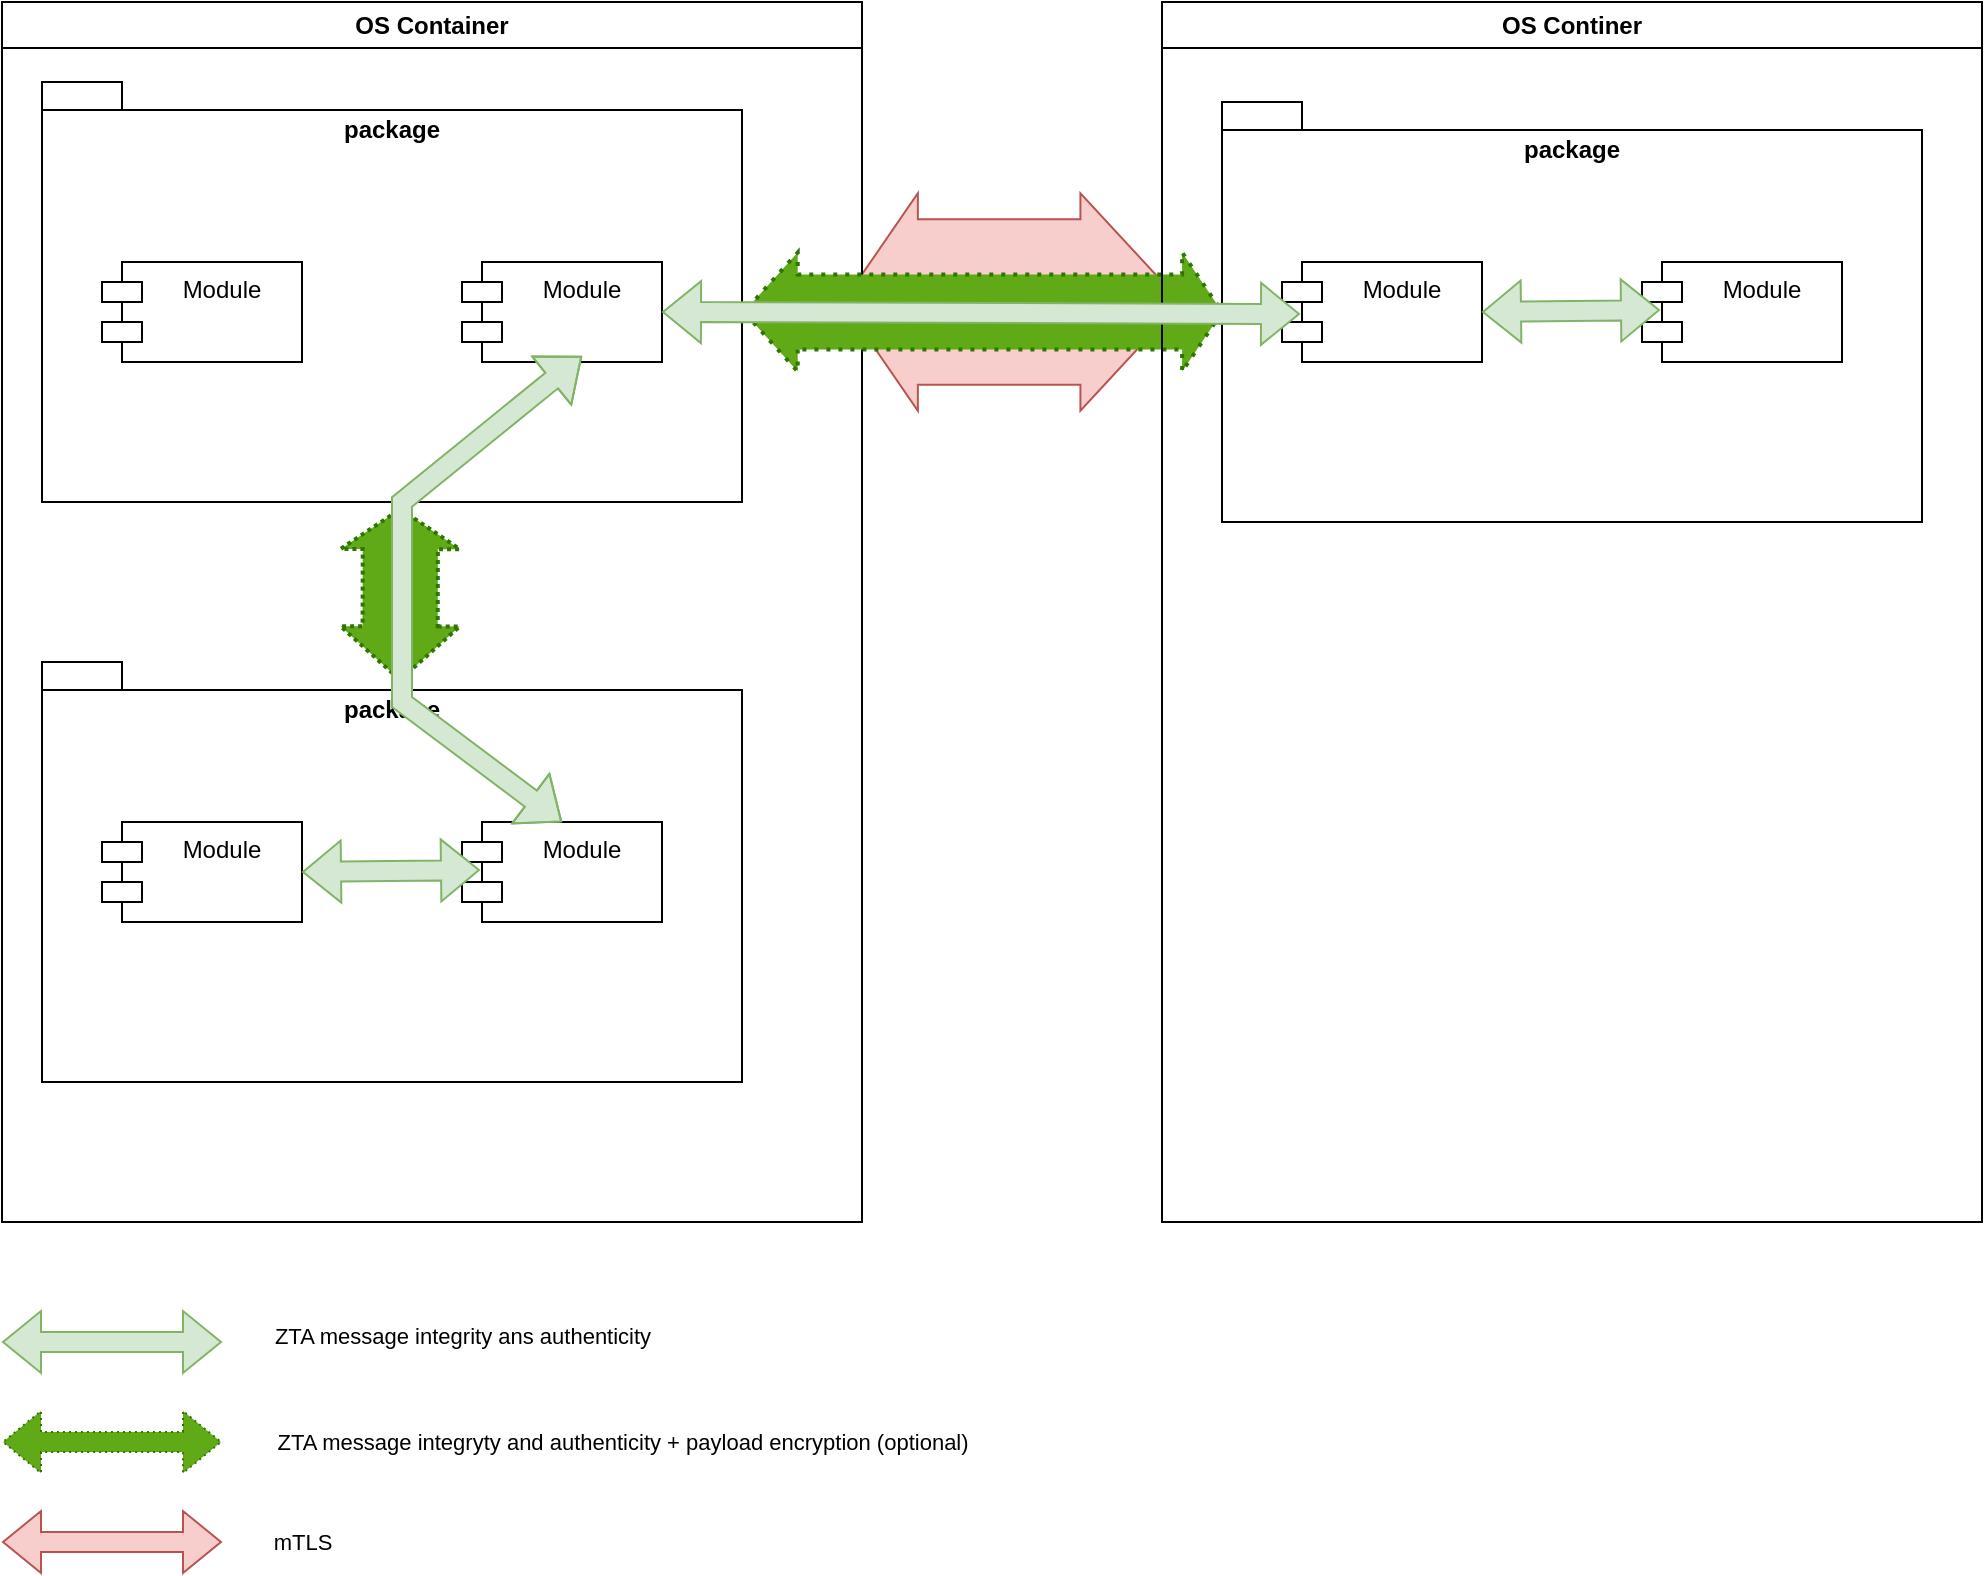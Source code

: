 <mxfile version="26.0.4">
  <diagram name="Seite-1" id="iODxCp1avoaFvMeodK8v">
    <mxGraphModel dx="3245" dy="1103" grid="1" gridSize="10" guides="1" tooltips="1" connect="1" arrows="1" fold="1" page="1" pageScale="1" pageWidth="827" pageHeight="1169" math="0" shadow="0">
      <root>
        <mxCell id="0" />
        <mxCell id="1" parent="0" />
        <mxCell id="lOGelwZ3CNv0qnDS3XUj-28" value="" style="shape=flexArrow;endArrow=classic;startArrow=classic;html=1;rounded=0;fillColor=#f8cecc;strokeColor=#b85450;width=82.857;endSize=16.429;startWidth=24.898;startSize=12.143;endWidth=24.898;" edge="1" parent="1">
          <mxGeometry width="100" height="100" relative="1" as="geometry">
            <mxPoint x="-600" y="240" as="sourcePoint" />
            <mxPoint x="-430" y="240" as="targetPoint" />
            <Array as="points" />
          </mxGeometry>
        </mxCell>
        <mxCell id="lOGelwZ3CNv0qnDS3XUj-3" value="OS Container" style="swimlane;whiteSpace=wrap;html=1;" vertex="1" parent="1">
          <mxGeometry x="-1020" y="90" width="430" height="610" as="geometry" />
        </mxCell>
        <mxCell id="lOGelwZ3CNv0qnDS3XUj-18" value="" style="shape=flexArrow;endArrow=classic;startArrow=classic;html=1;rounded=0;strokeWidth=2;fillColor=#60a917;strokeColor=#2D7600;endSize=6;width=36.571;startSize=8.286;entryX=0.512;entryY=1.012;entryDx=0;entryDy=0;entryPerimeter=0;dashed=1;dashPattern=1 1;" edge="1" parent="lOGelwZ3CNv0qnDS3XUj-3" target="lOGelwZ3CNv0qnDS3XUj-2">
          <mxGeometry width="100" height="100" relative="1" as="geometry">
            <mxPoint x="199" y="340" as="sourcePoint" />
            <mxPoint x="170.1" y="255.55" as="targetPoint" />
            <Array as="points" />
          </mxGeometry>
        </mxCell>
        <mxCell id="lOGelwZ3CNv0qnDS3XUj-2" value="package&lt;div&gt;&lt;br&gt;&lt;/div&gt;&lt;div&gt;&lt;br&gt;&lt;/div&gt;&lt;div&gt;&lt;br&gt;&lt;/div&gt;&lt;div&gt;&lt;br&gt;&lt;/div&gt;&lt;div&gt;&lt;br&gt;&lt;/div&gt;&lt;div&gt;&lt;br&gt;&lt;/div&gt;&lt;div&gt;&lt;br&gt;&lt;/div&gt;&lt;div&gt;&lt;br&gt;&lt;/div&gt;&lt;div&gt;&lt;br&gt;&lt;/div&gt;&lt;div&gt;&lt;br&gt;&lt;/div&gt;&lt;div&gt;&lt;br&gt;&lt;/div&gt;&lt;div&gt;&lt;br&gt;&lt;/div&gt;" style="shape=folder;fontStyle=1;spacingTop=10;tabWidth=40;tabHeight=14;tabPosition=left;html=1;whiteSpace=wrap;" vertex="1" parent="lOGelwZ3CNv0qnDS3XUj-3">
          <mxGeometry x="20" y="40" width="350" height="210" as="geometry" />
        </mxCell>
        <mxCell id="lOGelwZ3CNv0qnDS3XUj-7" value="package&lt;div&gt;&lt;br&gt;&lt;/div&gt;&lt;div&gt;&lt;br&gt;&lt;/div&gt;&lt;div&gt;&lt;br&gt;&lt;/div&gt;&lt;div&gt;&lt;br&gt;&lt;/div&gt;&lt;div&gt;&lt;br&gt;&lt;/div&gt;&lt;div&gt;&lt;br&gt;&lt;/div&gt;&lt;div&gt;&lt;br&gt;&lt;/div&gt;&lt;div&gt;&lt;br&gt;&lt;/div&gt;&lt;div&gt;&lt;br&gt;&lt;/div&gt;&lt;div&gt;&lt;br&gt;&lt;/div&gt;&lt;div&gt;&lt;br&gt;&lt;/div&gt;&lt;div&gt;&lt;br&gt;&lt;/div&gt;" style="shape=folder;fontStyle=1;spacingTop=10;tabWidth=40;tabHeight=14;tabPosition=left;html=1;whiteSpace=wrap;" vertex="1" parent="lOGelwZ3CNv0qnDS3XUj-3">
          <mxGeometry x="20" y="330" width="350" height="210" as="geometry" />
        </mxCell>
        <mxCell id="lOGelwZ3CNv0qnDS3XUj-1" value="Module" style="shape=module;align=left;spacingLeft=20;align=center;verticalAlign=top;whiteSpace=wrap;html=1;" vertex="1" parent="lOGelwZ3CNv0qnDS3XUj-3">
          <mxGeometry x="50" y="410" width="100" height="50" as="geometry" />
        </mxCell>
        <mxCell id="lOGelwZ3CNv0qnDS3XUj-8" value="Module" style="shape=module;align=left;spacingLeft=20;align=center;verticalAlign=top;whiteSpace=wrap;html=1;" vertex="1" parent="lOGelwZ3CNv0qnDS3XUj-3">
          <mxGeometry x="230" y="410" width="100" height="50" as="geometry" />
        </mxCell>
        <mxCell id="lOGelwZ3CNv0qnDS3XUj-11" value="Module" style="shape=module;align=left;spacingLeft=20;align=center;verticalAlign=top;whiteSpace=wrap;html=1;" vertex="1" parent="lOGelwZ3CNv0qnDS3XUj-3">
          <mxGeometry x="230" y="130" width="100" height="50" as="geometry" />
        </mxCell>
        <mxCell id="lOGelwZ3CNv0qnDS3XUj-12" value="Module" style="shape=module;align=left;spacingLeft=20;align=center;verticalAlign=top;whiteSpace=wrap;html=1;" vertex="1" parent="lOGelwZ3CNv0qnDS3XUj-3">
          <mxGeometry x="50" y="130" width="100" height="50" as="geometry" />
        </mxCell>
        <mxCell id="lOGelwZ3CNv0qnDS3XUj-13" value="" style="shape=flexArrow;endArrow=classic;startArrow=classic;html=1;rounded=0;exitX=1;exitY=0.5;exitDx=0;exitDy=0;entryX=0.09;entryY=0.48;entryDx=0;entryDy=0;entryPerimeter=0;fillColor=#d5e8d4;strokeColor=#82b366;" edge="1" parent="lOGelwZ3CNv0qnDS3XUj-3" source="lOGelwZ3CNv0qnDS3XUj-1" target="lOGelwZ3CNv0qnDS3XUj-8">
          <mxGeometry width="100" height="100" relative="1" as="geometry">
            <mxPoint x="430" y="260" as="sourcePoint" />
            <mxPoint x="530" y="160" as="targetPoint" />
          </mxGeometry>
        </mxCell>
        <mxCell id="lOGelwZ3CNv0qnDS3XUj-14" value="" style="shape=flexArrow;endArrow=classic;startArrow=classic;html=1;rounded=0;exitX=0.6;exitY=0.94;exitDx=0;exitDy=0;entryX=0.5;entryY=0;entryDx=0;entryDy=0;fillColor=#d5e8d4;strokeColor=#82b366;exitPerimeter=0;" edge="1" parent="lOGelwZ3CNv0qnDS3XUj-3" source="lOGelwZ3CNv0qnDS3XUj-11" target="lOGelwZ3CNv0qnDS3XUj-8">
          <mxGeometry width="100" height="100" relative="1" as="geometry">
            <mxPoint x="160" y="445" as="sourcePoint" />
            <mxPoint x="249" y="444" as="targetPoint" />
            <Array as="points">
              <mxPoint x="200" y="250" />
              <mxPoint x="200" y="350" />
            </Array>
          </mxGeometry>
        </mxCell>
        <mxCell id="lOGelwZ3CNv0qnDS3XUj-15" value="" style="shape=flexArrow;endArrow=classic;startArrow=classic;html=1;rounded=0;fillColor=#d5e8d4;strokeColor=#82b366;" edge="1" parent="lOGelwZ3CNv0qnDS3XUj-3">
          <mxGeometry width="100" height="100" relative="1" as="geometry">
            <mxPoint y="670" as="sourcePoint" />
            <mxPoint x="110" y="670" as="targetPoint" />
            <Array as="points" />
          </mxGeometry>
        </mxCell>
        <mxCell id="lOGelwZ3CNv0qnDS3XUj-16" value="ZTA message integrity ans authenticity&lt;div&gt;&lt;br&gt;&lt;/div&gt;&lt;div&gt;&lt;br&gt;&lt;/div&gt;" style="edgeLabel;html=1;align=center;verticalAlign=middle;resizable=0;points=[];" vertex="1" connectable="0" parent="lOGelwZ3CNv0qnDS3XUj-15">
          <mxGeometry x="0.236" y="2" relative="1" as="geometry">
            <mxPoint x="162" y="12" as="offset" />
          </mxGeometry>
        </mxCell>
        <mxCell id="lOGelwZ3CNv0qnDS3XUj-25" value="" style="shape=flexArrow;endArrow=classic;startArrow=classic;html=1;rounded=0;strokeWidth=2;fillColor=#60a917;strokeColor=#2D7600;endSize=6;width=36.571;startSize=8.286;entryX=0.003;entryY=0.5;entryDx=0;entryDy=0;entryPerimeter=0;dashed=1;dashPattern=1 2;" edge="1" parent="lOGelwZ3CNv0qnDS3XUj-3" target="lOGelwZ3CNv0qnDS3XUj-20">
          <mxGeometry width="100" height="100" relative="1" as="geometry">
            <mxPoint x="370" y="155" as="sourcePoint" />
            <mxPoint x="209" y="263" as="targetPoint" />
            <Array as="points" />
          </mxGeometry>
        </mxCell>
        <mxCell id="lOGelwZ3CNv0qnDS3XUj-4" value="OS Continer" style="swimlane;whiteSpace=wrap;html=1;" vertex="1" parent="1">
          <mxGeometry x="-440" y="90" width="410" height="610" as="geometry" />
        </mxCell>
        <mxCell id="lOGelwZ3CNv0qnDS3XUj-20" value="package&lt;div&gt;&lt;br&gt;&lt;/div&gt;&lt;div&gt;&lt;br&gt;&lt;/div&gt;&lt;div&gt;&lt;br&gt;&lt;/div&gt;&lt;div&gt;&lt;br&gt;&lt;/div&gt;&lt;div&gt;&lt;br&gt;&lt;/div&gt;&lt;div&gt;&lt;br&gt;&lt;/div&gt;&lt;div&gt;&lt;br&gt;&lt;/div&gt;&lt;div&gt;&lt;br&gt;&lt;/div&gt;&lt;div&gt;&lt;br&gt;&lt;/div&gt;&lt;div&gt;&lt;br&gt;&lt;/div&gt;&lt;div&gt;&lt;br&gt;&lt;/div&gt;&lt;div&gt;&lt;br&gt;&lt;/div&gt;" style="shape=folder;fontStyle=1;spacingTop=10;tabWidth=40;tabHeight=14;tabPosition=left;html=1;whiteSpace=wrap;" vertex="1" parent="lOGelwZ3CNv0qnDS3XUj-4">
          <mxGeometry x="30" y="50" width="350" height="210" as="geometry" />
        </mxCell>
        <mxCell id="lOGelwZ3CNv0qnDS3XUj-21" value="Module" style="shape=module;align=left;spacingLeft=20;align=center;verticalAlign=top;whiteSpace=wrap;html=1;" vertex="1" parent="lOGelwZ3CNv0qnDS3XUj-4">
          <mxGeometry x="60" y="130" width="100" height="50" as="geometry" />
        </mxCell>
        <mxCell id="lOGelwZ3CNv0qnDS3XUj-22" value="Module" style="shape=module;align=left;spacingLeft=20;align=center;verticalAlign=top;whiteSpace=wrap;html=1;" vertex="1" parent="lOGelwZ3CNv0qnDS3XUj-4">
          <mxGeometry x="240" y="130" width="100" height="50" as="geometry" />
        </mxCell>
        <mxCell id="lOGelwZ3CNv0qnDS3XUj-23" value="" style="shape=flexArrow;endArrow=classic;startArrow=classic;html=1;rounded=0;exitX=1;exitY=0.5;exitDx=0;exitDy=0;entryX=0.09;entryY=0.48;entryDx=0;entryDy=0;entryPerimeter=0;fillColor=#d5e8d4;strokeColor=#82b366;" edge="1" source="lOGelwZ3CNv0qnDS3XUj-21" target="lOGelwZ3CNv0qnDS3XUj-22" parent="lOGelwZ3CNv0qnDS3XUj-4">
          <mxGeometry width="100" height="100" relative="1" as="geometry">
            <mxPoint x="440" y="-20" as="sourcePoint" />
            <mxPoint x="540" y="-120" as="targetPoint" />
          </mxGeometry>
        </mxCell>
        <mxCell id="lOGelwZ3CNv0qnDS3XUj-17" value="" style="shape=flexArrow;endArrow=classic;startArrow=classic;html=1;rounded=0;fillColor=#60a917;strokeColor=#2D7600;dashed=1;dashPattern=1 2;" edge="1" parent="1">
          <mxGeometry width="100" height="100" relative="1" as="geometry">
            <mxPoint x="-1020" y="810" as="sourcePoint" />
            <mxPoint x="-910" y="810" as="targetPoint" />
          </mxGeometry>
        </mxCell>
        <mxCell id="lOGelwZ3CNv0qnDS3XUj-19" value="ZTA message integryty and authenticity + payload encryption (optional)" style="edgeLabel;html=1;align=center;verticalAlign=middle;resizable=0;points=[];" vertex="1" connectable="0" parent="lOGelwZ3CNv0qnDS3XUj-17">
          <mxGeometry x="0.265" y="1" relative="1" as="geometry">
            <mxPoint x="240" y="1" as="offset" />
          </mxGeometry>
        </mxCell>
        <mxCell id="lOGelwZ3CNv0qnDS3XUj-24" value="" style="shape=flexArrow;endArrow=classic;startArrow=classic;html=1;rounded=0;exitX=1;exitY=0.5;exitDx=0;exitDy=0;entryX=0.09;entryY=0.52;entryDx=0;entryDy=0;entryPerimeter=0;fillColor=#d5e8d4;strokeColor=#82b366;" edge="1" parent="1" source="lOGelwZ3CNv0qnDS3XUj-11" target="lOGelwZ3CNv0qnDS3XUj-21">
          <mxGeometry width="100" height="100" relative="1" as="geometry">
            <mxPoint x="-270" y="255" as="sourcePoint" />
            <mxPoint x="-181" y="254" as="targetPoint" />
            <Array as="points" />
          </mxGeometry>
        </mxCell>
        <mxCell id="lOGelwZ3CNv0qnDS3XUj-26" value="" style="shape=flexArrow;endArrow=classic;startArrow=classic;html=1;rounded=0;fillColor=#f8cecc;strokeColor=#b85450;" edge="1" parent="1">
          <mxGeometry width="100" height="100" relative="1" as="geometry">
            <mxPoint x="-1020" y="860" as="sourcePoint" />
            <mxPoint x="-910" y="860" as="targetPoint" />
            <Array as="points" />
          </mxGeometry>
        </mxCell>
        <mxCell id="lOGelwZ3CNv0qnDS3XUj-27" value="&lt;div&gt;mTLS&lt;/div&gt;" style="edgeLabel;html=1;align=center;verticalAlign=middle;resizable=0;points=[];" vertex="1" connectable="0" parent="lOGelwZ3CNv0qnDS3XUj-26">
          <mxGeometry x="0.236" y="2" relative="1" as="geometry">
            <mxPoint x="82" y="2" as="offset" />
          </mxGeometry>
        </mxCell>
      </root>
    </mxGraphModel>
  </diagram>
</mxfile>
